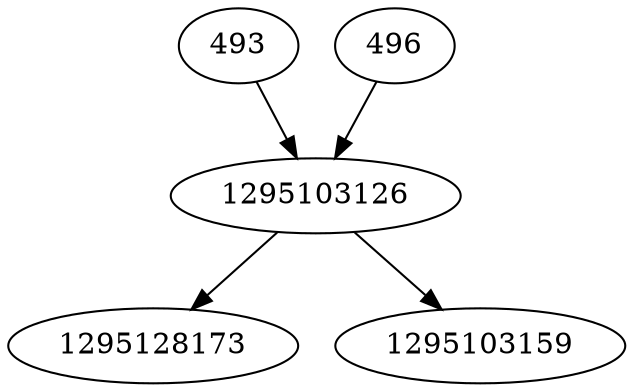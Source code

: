 strict digraph  {
1295128173;
493;
496;
1295103126;
1295103159;
493 -> 1295103126;
496 -> 1295103126;
1295103126 -> 1295128173;
1295103126 -> 1295103159;
}
